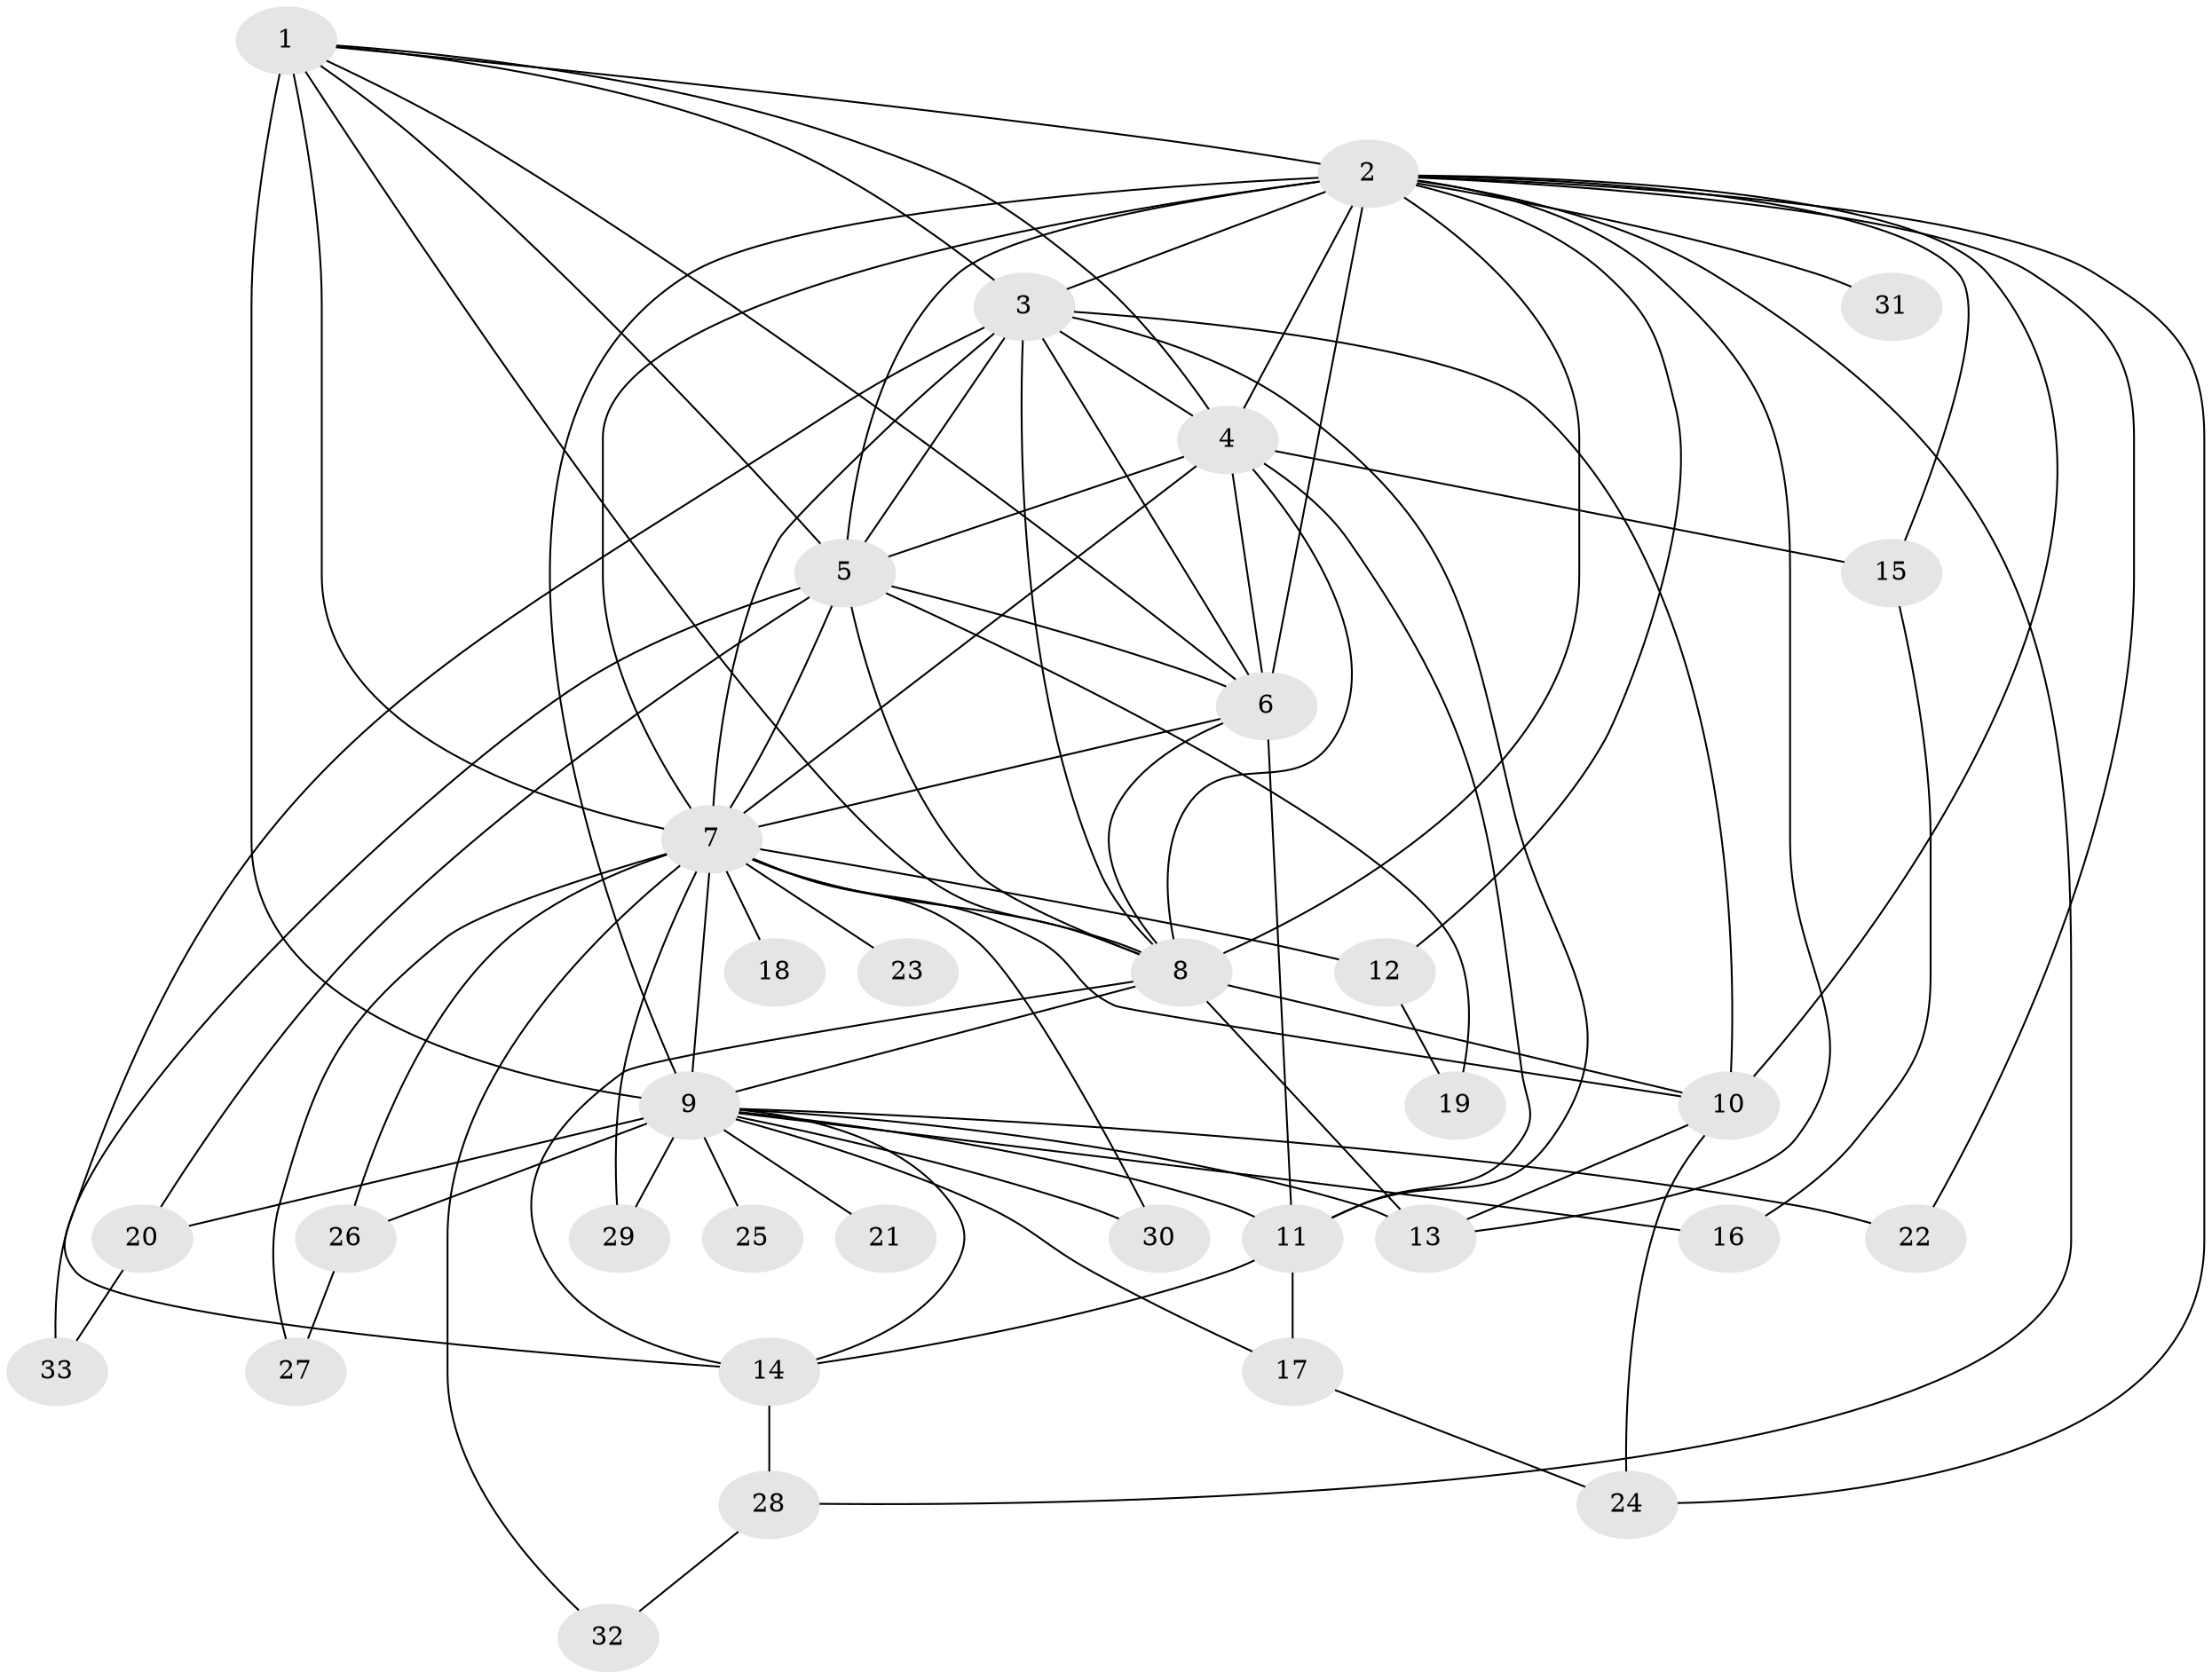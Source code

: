 // original degree distribution, {22: 0.015384615384615385, 26: 0.015384615384615385, 13: 0.03076923076923077, 12: 0.03076923076923077, 17: 0.015384615384615385, 20: 0.015384615384615385, 16: 0.03076923076923077, 2: 0.5538461538461539, 5: 0.03076923076923077, 3: 0.18461538461538463, 9: 0.015384615384615385, 4: 0.06153846153846154}
// Generated by graph-tools (version 1.1) at 2025/34/03/09/25 02:34:48]
// undirected, 33 vertices, 84 edges
graph export_dot {
graph [start="1"]
  node [color=gray90,style=filled];
  1;
  2;
  3;
  4;
  5;
  6;
  7;
  8;
  9;
  10;
  11;
  12;
  13;
  14;
  15;
  16;
  17;
  18;
  19;
  20;
  21;
  22;
  23;
  24;
  25;
  26;
  27;
  28;
  29;
  30;
  31;
  32;
  33;
  1 -- 2 [weight=2.0];
  1 -- 3 [weight=1.0];
  1 -- 4 [weight=1.0];
  1 -- 5 [weight=2.0];
  1 -- 6 [weight=2.0];
  1 -- 7 [weight=2.0];
  1 -- 8 [weight=1.0];
  1 -- 9 [weight=11.0];
  2 -- 3 [weight=1.0];
  2 -- 4 [weight=1.0];
  2 -- 5 [weight=1.0];
  2 -- 6 [weight=3.0];
  2 -- 7 [weight=2.0];
  2 -- 8 [weight=2.0];
  2 -- 9 [weight=4.0];
  2 -- 10 [weight=1.0];
  2 -- 12 [weight=1.0];
  2 -- 13 [weight=2.0];
  2 -- 15 [weight=1.0];
  2 -- 22 [weight=1.0];
  2 -- 24 [weight=1.0];
  2 -- 28 [weight=1.0];
  2 -- 31 [weight=1.0];
  3 -- 4 [weight=1.0];
  3 -- 5 [weight=1.0];
  3 -- 6 [weight=2.0];
  3 -- 7 [weight=3.0];
  3 -- 8 [weight=1.0];
  3 -- 10 [weight=1.0];
  3 -- 11 [weight=1.0];
  3 -- 14 [weight=1.0];
  4 -- 5 [weight=1.0];
  4 -- 6 [weight=3.0];
  4 -- 7 [weight=2.0];
  4 -- 8 [weight=1.0];
  4 -- 11 [weight=1.0];
  4 -- 15 [weight=1.0];
  5 -- 6 [weight=2.0];
  5 -- 7 [weight=2.0];
  5 -- 8 [weight=1.0];
  5 -- 19 [weight=1.0];
  5 -- 20 [weight=1.0];
  5 -- 33 [weight=1.0];
  6 -- 7 [weight=4.0];
  6 -- 8 [weight=2.0];
  6 -- 11 [weight=6.0];
  7 -- 8 [weight=2.0];
  7 -- 9 [weight=5.0];
  7 -- 10 [weight=1.0];
  7 -- 12 [weight=1.0];
  7 -- 18 [weight=2.0];
  7 -- 23 [weight=2.0];
  7 -- 26 [weight=1.0];
  7 -- 27 [weight=1.0];
  7 -- 29 [weight=1.0];
  7 -- 30 [weight=1.0];
  7 -- 32 [weight=1.0];
  8 -- 9 [weight=1.0];
  8 -- 10 [weight=1.0];
  8 -- 13 [weight=3.0];
  8 -- 14 [weight=1.0];
  9 -- 11 [weight=2.0];
  9 -- 13 [weight=1.0];
  9 -- 14 [weight=1.0];
  9 -- 16 [weight=2.0];
  9 -- 17 [weight=1.0];
  9 -- 20 [weight=1.0];
  9 -- 21 [weight=2.0];
  9 -- 22 [weight=1.0];
  9 -- 25 [weight=2.0];
  9 -- 26 [weight=1.0];
  9 -- 29 [weight=1.0];
  9 -- 30 [weight=1.0];
  10 -- 13 [weight=1.0];
  10 -- 24 [weight=1.0];
  11 -- 14 [weight=1.0];
  11 -- 17 [weight=1.0];
  12 -- 19 [weight=1.0];
  14 -- 28 [weight=1.0];
  15 -- 16 [weight=1.0];
  17 -- 24 [weight=1.0];
  20 -- 33 [weight=1.0];
  26 -- 27 [weight=1.0];
  28 -- 32 [weight=1.0];
}
